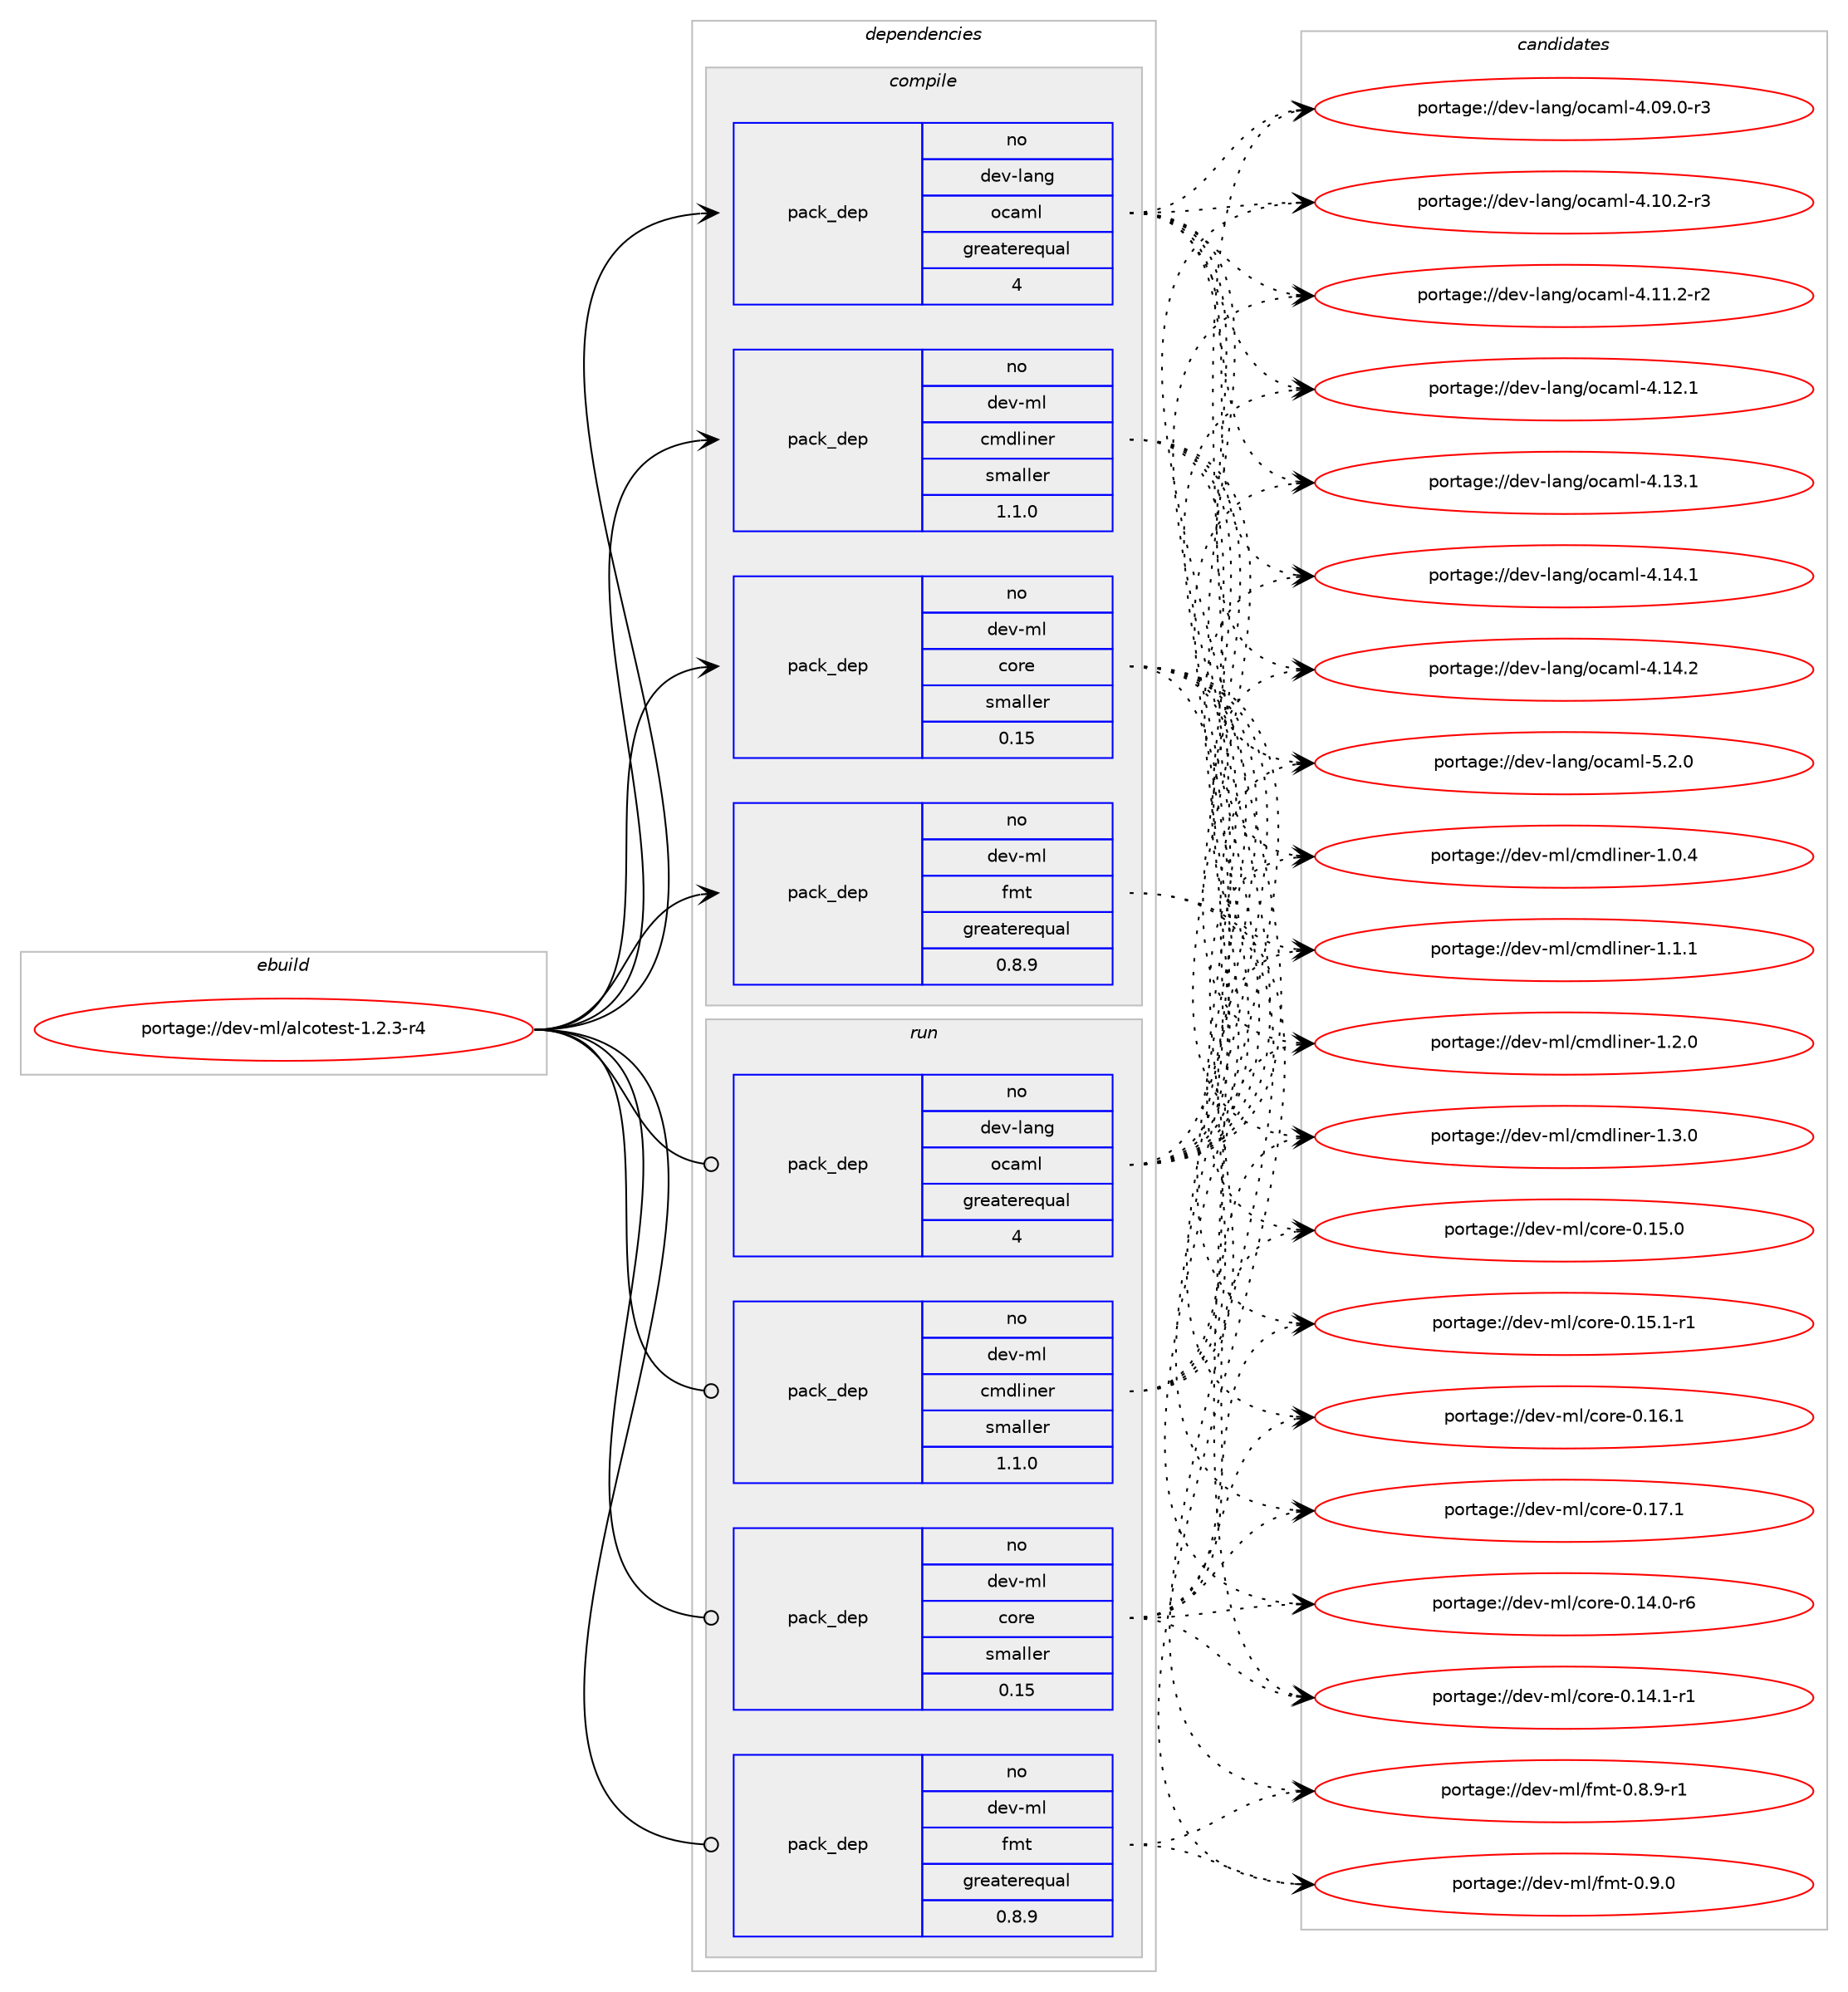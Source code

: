 digraph prolog {

# *************
# Graph options
# *************

newrank=true;
concentrate=true;
compound=true;
graph [rankdir=LR,fontname=Helvetica,fontsize=10,ranksep=1.5];#, ranksep=2.5, nodesep=0.2];
edge  [arrowhead=vee];
node  [fontname=Helvetica,fontsize=10];

# **********
# The ebuild
# **********

subgraph cluster_leftcol {
color=gray;
rank=same;
label=<<i>ebuild</i>>;
id [label="portage://dev-ml/alcotest-1.2.3-r4", color=red, width=4, href="../dev-ml/alcotest-1.2.3-r4.svg"];
}

# ****************
# The dependencies
# ****************

subgraph cluster_midcol {
color=gray;
label=<<i>dependencies</i>>;
subgraph cluster_compile {
fillcolor="#eeeeee";
style=filled;
label=<<i>compile</i>>;
subgraph pack29531 {
dependency59129 [label=<<TABLE BORDER="0" CELLBORDER="1" CELLSPACING="0" CELLPADDING="4" WIDTH="220"><TR><TD ROWSPAN="6" CELLPADDING="30">pack_dep</TD></TR><TR><TD WIDTH="110">no</TD></TR><TR><TD>dev-lang</TD></TR><TR><TD>ocaml</TD></TR><TR><TD>greaterequal</TD></TR><TR><TD>4</TD></TR></TABLE>>, shape=none, color=blue];
}
id:e -> dependency59129:w [weight=20,style="solid",arrowhead="vee"];
# *** BEGIN UNKNOWN DEPENDENCY TYPE (TODO) ***
# id -> package_dependency(portage://dev-ml/alcotest-1.2.3-r4,install,no,dev-ml,astring,none,[,,],any_same_slot,[])
# *** END UNKNOWN DEPENDENCY TYPE (TODO) ***

# *** BEGIN UNKNOWN DEPENDENCY TYPE (TODO) ***
# id -> package_dependency(portage://dev-ml/alcotest-1.2.3-r4,install,no,dev-ml,async_unix,none,[,,],any_same_slot,[])
# *** END UNKNOWN DEPENDENCY TYPE (TODO) ***

subgraph pack29532 {
dependency59130 [label=<<TABLE BORDER="0" CELLBORDER="1" CELLSPACING="0" CELLPADDING="4" WIDTH="220"><TR><TD ROWSPAN="6" CELLPADDING="30">pack_dep</TD></TR><TR><TD WIDTH="110">no</TD></TR><TR><TD>dev-ml</TD></TR><TR><TD>cmdliner</TD></TR><TR><TD>smaller</TD></TR><TR><TD>1.1.0</TD></TR></TABLE>>, shape=none, color=blue];
}
id:e -> dependency59130:w [weight=20,style="solid",arrowhead="vee"];
subgraph pack29533 {
dependency59131 [label=<<TABLE BORDER="0" CELLBORDER="1" CELLSPACING="0" CELLPADDING="4" WIDTH="220"><TR><TD ROWSPAN="6" CELLPADDING="30">pack_dep</TD></TR><TR><TD WIDTH="110">no</TD></TR><TR><TD>dev-ml</TD></TR><TR><TD>core</TD></TR><TR><TD>smaller</TD></TR><TR><TD>0.15</TD></TR></TABLE>>, shape=none, color=blue];
}
id:e -> dependency59131:w [weight=20,style="solid",arrowhead="vee"];
# *** BEGIN UNKNOWN DEPENDENCY TYPE (TODO) ***
# id -> package_dependency(portage://dev-ml/alcotest-1.2.3-r4,install,no,dev-ml,core_kernel,none,[,,],any_same_slot,[])
# *** END UNKNOWN DEPENDENCY TYPE (TODO) ***

# *** BEGIN UNKNOWN DEPENDENCY TYPE (TODO) ***
# id -> package_dependency(portage://dev-ml/alcotest-1.2.3-r4,install,no,dev-ml,dune,none,[,,],any_same_slot,[])
# *** END UNKNOWN DEPENDENCY TYPE (TODO) ***

# *** BEGIN UNKNOWN DEPENDENCY TYPE (TODO) ***
# id -> package_dependency(portage://dev-ml/alcotest-1.2.3-r4,install,no,dev-ml,duration,none,[,,],any_same_slot,[])
# *** END UNKNOWN DEPENDENCY TYPE (TODO) ***

subgraph pack29534 {
dependency59132 [label=<<TABLE BORDER="0" CELLBORDER="1" CELLSPACING="0" CELLPADDING="4" WIDTH="220"><TR><TD ROWSPAN="6" CELLPADDING="30">pack_dep</TD></TR><TR><TD WIDTH="110">no</TD></TR><TR><TD>dev-ml</TD></TR><TR><TD>fmt</TD></TR><TR><TD>greaterequal</TD></TR><TR><TD>0.8.9</TD></TR></TABLE>>, shape=none, color=blue];
}
id:e -> dependency59132:w [weight=20,style="solid",arrowhead="vee"];
# *** BEGIN UNKNOWN DEPENDENCY TYPE (TODO) ***
# id -> package_dependency(portage://dev-ml/alcotest-1.2.3-r4,install,no,dev-ml,logs,none,[,,],any_same_slot,[])
# *** END UNKNOWN DEPENDENCY TYPE (TODO) ***

# *** BEGIN UNKNOWN DEPENDENCY TYPE (TODO) ***
# id -> package_dependency(portage://dev-ml/alcotest-1.2.3-r4,install,no,dev-ml,lwt,none,[,,],any_same_slot,[])
# *** END UNKNOWN DEPENDENCY TYPE (TODO) ***

# *** BEGIN UNKNOWN DEPENDENCY TYPE (TODO) ***
# id -> package_dependency(portage://dev-ml/alcotest-1.2.3-r4,install,no,dev-ml,mirage-clock,none,[,,],any_same_slot,[])
# *** END UNKNOWN DEPENDENCY TYPE (TODO) ***

# *** BEGIN UNKNOWN DEPENDENCY TYPE (TODO) ***
# id -> package_dependency(portage://dev-ml/alcotest-1.2.3-r4,install,no,dev-ml,re,none,[,,],any_same_slot,[])
# *** END UNKNOWN DEPENDENCY TYPE (TODO) ***

# *** BEGIN UNKNOWN DEPENDENCY TYPE (TODO) ***
# id -> package_dependency(portage://dev-ml/alcotest-1.2.3-r4,install,no,dev-ml,result,none,[,,],any_same_slot,[])
# *** END UNKNOWN DEPENDENCY TYPE (TODO) ***

# *** BEGIN UNKNOWN DEPENDENCY TYPE (TODO) ***
# id -> package_dependency(portage://dev-ml/alcotest-1.2.3-r4,install,no,dev-ml,uuidm,none,[,,],any_same_slot,[])
# *** END UNKNOWN DEPENDENCY TYPE (TODO) ***

# *** BEGIN UNKNOWN DEPENDENCY TYPE (TODO) ***
# id -> package_dependency(portage://dev-ml/alcotest-1.2.3-r4,install,no,dev-ml,uutf,none,[,,],any_same_slot,[])
# *** END UNKNOWN DEPENDENCY TYPE (TODO) ***

}
subgraph cluster_compileandrun {
fillcolor="#eeeeee";
style=filled;
label=<<i>compile and run</i>>;
}
subgraph cluster_run {
fillcolor="#eeeeee";
style=filled;
label=<<i>run</i>>;
subgraph pack29535 {
dependency59133 [label=<<TABLE BORDER="0" CELLBORDER="1" CELLSPACING="0" CELLPADDING="4" WIDTH="220"><TR><TD ROWSPAN="6" CELLPADDING="30">pack_dep</TD></TR><TR><TD WIDTH="110">no</TD></TR><TR><TD>dev-lang</TD></TR><TR><TD>ocaml</TD></TR><TR><TD>greaterequal</TD></TR><TR><TD>4</TD></TR></TABLE>>, shape=none, color=blue];
}
id:e -> dependency59133:w [weight=20,style="solid",arrowhead="odot"];
# *** BEGIN UNKNOWN DEPENDENCY TYPE (TODO) ***
# id -> package_dependency(portage://dev-ml/alcotest-1.2.3-r4,run,no,dev-ml,astring,none,[,,],any_same_slot,[])
# *** END UNKNOWN DEPENDENCY TYPE (TODO) ***

# *** BEGIN UNKNOWN DEPENDENCY TYPE (TODO) ***
# id -> package_dependency(portage://dev-ml/alcotest-1.2.3-r4,run,no,dev-ml,async_unix,none,[,,],any_same_slot,[])
# *** END UNKNOWN DEPENDENCY TYPE (TODO) ***

subgraph pack29536 {
dependency59134 [label=<<TABLE BORDER="0" CELLBORDER="1" CELLSPACING="0" CELLPADDING="4" WIDTH="220"><TR><TD ROWSPAN="6" CELLPADDING="30">pack_dep</TD></TR><TR><TD WIDTH="110">no</TD></TR><TR><TD>dev-ml</TD></TR><TR><TD>cmdliner</TD></TR><TR><TD>smaller</TD></TR><TR><TD>1.1.0</TD></TR></TABLE>>, shape=none, color=blue];
}
id:e -> dependency59134:w [weight=20,style="solid",arrowhead="odot"];
subgraph pack29537 {
dependency59135 [label=<<TABLE BORDER="0" CELLBORDER="1" CELLSPACING="0" CELLPADDING="4" WIDTH="220"><TR><TD ROWSPAN="6" CELLPADDING="30">pack_dep</TD></TR><TR><TD WIDTH="110">no</TD></TR><TR><TD>dev-ml</TD></TR><TR><TD>core</TD></TR><TR><TD>smaller</TD></TR><TR><TD>0.15</TD></TR></TABLE>>, shape=none, color=blue];
}
id:e -> dependency59135:w [weight=20,style="solid",arrowhead="odot"];
# *** BEGIN UNKNOWN DEPENDENCY TYPE (TODO) ***
# id -> package_dependency(portage://dev-ml/alcotest-1.2.3-r4,run,no,dev-ml,core_kernel,none,[,,],any_same_slot,[])
# *** END UNKNOWN DEPENDENCY TYPE (TODO) ***

# *** BEGIN UNKNOWN DEPENDENCY TYPE (TODO) ***
# id -> package_dependency(portage://dev-ml/alcotest-1.2.3-r4,run,no,dev-ml,dune,none,[,,],any_same_slot,[])
# *** END UNKNOWN DEPENDENCY TYPE (TODO) ***

# *** BEGIN UNKNOWN DEPENDENCY TYPE (TODO) ***
# id -> package_dependency(portage://dev-ml/alcotest-1.2.3-r4,run,no,dev-ml,duration,none,[,,],any_same_slot,[])
# *** END UNKNOWN DEPENDENCY TYPE (TODO) ***

subgraph pack29538 {
dependency59136 [label=<<TABLE BORDER="0" CELLBORDER="1" CELLSPACING="0" CELLPADDING="4" WIDTH="220"><TR><TD ROWSPAN="6" CELLPADDING="30">pack_dep</TD></TR><TR><TD WIDTH="110">no</TD></TR><TR><TD>dev-ml</TD></TR><TR><TD>fmt</TD></TR><TR><TD>greaterequal</TD></TR><TR><TD>0.8.9</TD></TR></TABLE>>, shape=none, color=blue];
}
id:e -> dependency59136:w [weight=20,style="solid",arrowhead="odot"];
# *** BEGIN UNKNOWN DEPENDENCY TYPE (TODO) ***
# id -> package_dependency(portage://dev-ml/alcotest-1.2.3-r4,run,no,dev-ml,logs,none,[,,],any_same_slot,[])
# *** END UNKNOWN DEPENDENCY TYPE (TODO) ***

# *** BEGIN UNKNOWN DEPENDENCY TYPE (TODO) ***
# id -> package_dependency(portage://dev-ml/alcotest-1.2.3-r4,run,no,dev-ml,lwt,none,[,,],any_same_slot,[])
# *** END UNKNOWN DEPENDENCY TYPE (TODO) ***

# *** BEGIN UNKNOWN DEPENDENCY TYPE (TODO) ***
# id -> package_dependency(portage://dev-ml/alcotest-1.2.3-r4,run,no,dev-ml,mirage-clock,none,[,,],any_same_slot,[])
# *** END UNKNOWN DEPENDENCY TYPE (TODO) ***

# *** BEGIN UNKNOWN DEPENDENCY TYPE (TODO) ***
# id -> package_dependency(portage://dev-ml/alcotest-1.2.3-r4,run,no,dev-ml,re,none,[,,],any_same_slot,[])
# *** END UNKNOWN DEPENDENCY TYPE (TODO) ***

# *** BEGIN UNKNOWN DEPENDENCY TYPE (TODO) ***
# id -> package_dependency(portage://dev-ml/alcotest-1.2.3-r4,run,no,dev-ml,result,none,[,,],any_same_slot,[])
# *** END UNKNOWN DEPENDENCY TYPE (TODO) ***

# *** BEGIN UNKNOWN DEPENDENCY TYPE (TODO) ***
# id -> package_dependency(portage://dev-ml/alcotest-1.2.3-r4,run,no,dev-ml,uuidm,none,[,,],any_same_slot,[])
# *** END UNKNOWN DEPENDENCY TYPE (TODO) ***

# *** BEGIN UNKNOWN DEPENDENCY TYPE (TODO) ***
# id -> package_dependency(portage://dev-ml/alcotest-1.2.3-r4,run,no,dev-ml,uutf,none,[,,],any_same_slot,[])
# *** END UNKNOWN DEPENDENCY TYPE (TODO) ***

}
}

# **************
# The candidates
# **************

subgraph cluster_choices {
rank=same;
color=gray;
label=<<i>candidates</i>>;

subgraph choice29531 {
color=black;
nodesep=1;
choice1001011184510897110103471119997109108455246485746484511451 [label="portage://dev-lang/ocaml-4.09.0-r3", color=red, width=4,href="../dev-lang/ocaml-4.09.0-r3.svg"];
choice1001011184510897110103471119997109108455246494846504511451 [label="portage://dev-lang/ocaml-4.10.2-r3", color=red, width=4,href="../dev-lang/ocaml-4.10.2-r3.svg"];
choice1001011184510897110103471119997109108455246494946504511450 [label="portage://dev-lang/ocaml-4.11.2-r2", color=red, width=4,href="../dev-lang/ocaml-4.11.2-r2.svg"];
choice100101118451089711010347111999710910845524649504649 [label="portage://dev-lang/ocaml-4.12.1", color=red, width=4,href="../dev-lang/ocaml-4.12.1.svg"];
choice100101118451089711010347111999710910845524649514649 [label="portage://dev-lang/ocaml-4.13.1", color=red, width=4,href="../dev-lang/ocaml-4.13.1.svg"];
choice100101118451089711010347111999710910845524649524649 [label="portage://dev-lang/ocaml-4.14.1", color=red, width=4,href="../dev-lang/ocaml-4.14.1.svg"];
choice100101118451089711010347111999710910845524649524650 [label="portage://dev-lang/ocaml-4.14.2", color=red, width=4,href="../dev-lang/ocaml-4.14.2.svg"];
choice1001011184510897110103471119997109108455346504648 [label="portage://dev-lang/ocaml-5.2.0", color=red, width=4,href="../dev-lang/ocaml-5.2.0.svg"];
dependency59129:e -> choice1001011184510897110103471119997109108455246485746484511451:w [style=dotted,weight="100"];
dependency59129:e -> choice1001011184510897110103471119997109108455246494846504511451:w [style=dotted,weight="100"];
dependency59129:e -> choice1001011184510897110103471119997109108455246494946504511450:w [style=dotted,weight="100"];
dependency59129:e -> choice100101118451089711010347111999710910845524649504649:w [style=dotted,weight="100"];
dependency59129:e -> choice100101118451089711010347111999710910845524649514649:w [style=dotted,weight="100"];
dependency59129:e -> choice100101118451089711010347111999710910845524649524649:w [style=dotted,weight="100"];
dependency59129:e -> choice100101118451089711010347111999710910845524649524650:w [style=dotted,weight="100"];
dependency59129:e -> choice1001011184510897110103471119997109108455346504648:w [style=dotted,weight="100"];
}
subgraph choice29532 {
color=black;
nodesep=1;
choice100101118451091084799109100108105110101114454946484652 [label="portage://dev-ml/cmdliner-1.0.4", color=red, width=4,href="../dev-ml/cmdliner-1.0.4.svg"];
choice100101118451091084799109100108105110101114454946494649 [label="portage://dev-ml/cmdliner-1.1.1", color=red, width=4,href="../dev-ml/cmdliner-1.1.1.svg"];
choice100101118451091084799109100108105110101114454946504648 [label="portage://dev-ml/cmdliner-1.2.0", color=red, width=4,href="../dev-ml/cmdliner-1.2.0.svg"];
choice100101118451091084799109100108105110101114454946514648 [label="portage://dev-ml/cmdliner-1.3.0", color=red, width=4,href="../dev-ml/cmdliner-1.3.0.svg"];
dependency59130:e -> choice100101118451091084799109100108105110101114454946484652:w [style=dotted,weight="100"];
dependency59130:e -> choice100101118451091084799109100108105110101114454946494649:w [style=dotted,weight="100"];
dependency59130:e -> choice100101118451091084799109100108105110101114454946504648:w [style=dotted,weight="100"];
dependency59130:e -> choice100101118451091084799109100108105110101114454946514648:w [style=dotted,weight="100"];
}
subgraph choice29533 {
color=black;
nodesep=1;
choice100101118451091084799111114101454846495246484511454 [label="portage://dev-ml/core-0.14.0-r6", color=red, width=4,href="../dev-ml/core-0.14.0-r6.svg"];
choice100101118451091084799111114101454846495246494511449 [label="portage://dev-ml/core-0.14.1-r1", color=red, width=4,href="../dev-ml/core-0.14.1-r1.svg"];
choice10010111845109108479911111410145484649534648 [label="portage://dev-ml/core-0.15.0", color=red, width=4,href="../dev-ml/core-0.15.0.svg"];
choice100101118451091084799111114101454846495346494511449 [label="portage://dev-ml/core-0.15.1-r1", color=red, width=4,href="../dev-ml/core-0.15.1-r1.svg"];
choice10010111845109108479911111410145484649544649 [label="portage://dev-ml/core-0.16.1", color=red, width=4,href="../dev-ml/core-0.16.1.svg"];
choice10010111845109108479911111410145484649554649 [label="portage://dev-ml/core-0.17.1", color=red, width=4,href="../dev-ml/core-0.17.1.svg"];
dependency59131:e -> choice100101118451091084799111114101454846495246484511454:w [style=dotted,weight="100"];
dependency59131:e -> choice100101118451091084799111114101454846495246494511449:w [style=dotted,weight="100"];
dependency59131:e -> choice10010111845109108479911111410145484649534648:w [style=dotted,weight="100"];
dependency59131:e -> choice100101118451091084799111114101454846495346494511449:w [style=dotted,weight="100"];
dependency59131:e -> choice10010111845109108479911111410145484649544649:w [style=dotted,weight="100"];
dependency59131:e -> choice10010111845109108479911111410145484649554649:w [style=dotted,weight="100"];
}
subgraph choice29534 {
color=black;
nodesep=1;
choice10010111845109108471021091164548465646574511449 [label="portage://dev-ml/fmt-0.8.9-r1", color=red, width=4,href="../dev-ml/fmt-0.8.9-r1.svg"];
choice1001011184510910847102109116454846574648 [label="portage://dev-ml/fmt-0.9.0", color=red, width=4,href="../dev-ml/fmt-0.9.0.svg"];
dependency59132:e -> choice10010111845109108471021091164548465646574511449:w [style=dotted,weight="100"];
dependency59132:e -> choice1001011184510910847102109116454846574648:w [style=dotted,weight="100"];
}
subgraph choice29535 {
color=black;
nodesep=1;
choice1001011184510897110103471119997109108455246485746484511451 [label="portage://dev-lang/ocaml-4.09.0-r3", color=red, width=4,href="../dev-lang/ocaml-4.09.0-r3.svg"];
choice1001011184510897110103471119997109108455246494846504511451 [label="portage://dev-lang/ocaml-4.10.2-r3", color=red, width=4,href="../dev-lang/ocaml-4.10.2-r3.svg"];
choice1001011184510897110103471119997109108455246494946504511450 [label="portage://dev-lang/ocaml-4.11.2-r2", color=red, width=4,href="../dev-lang/ocaml-4.11.2-r2.svg"];
choice100101118451089711010347111999710910845524649504649 [label="portage://dev-lang/ocaml-4.12.1", color=red, width=4,href="../dev-lang/ocaml-4.12.1.svg"];
choice100101118451089711010347111999710910845524649514649 [label="portage://dev-lang/ocaml-4.13.1", color=red, width=4,href="../dev-lang/ocaml-4.13.1.svg"];
choice100101118451089711010347111999710910845524649524649 [label="portage://dev-lang/ocaml-4.14.1", color=red, width=4,href="../dev-lang/ocaml-4.14.1.svg"];
choice100101118451089711010347111999710910845524649524650 [label="portage://dev-lang/ocaml-4.14.2", color=red, width=4,href="../dev-lang/ocaml-4.14.2.svg"];
choice1001011184510897110103471119997109108455346504648 [label="portage://dev-lang/ocaml-5.2.0", color=red, width=4,href="../dev-lang/ocaml-5.2.0.svg"];
dependency59133:e -> choice1001011184510897110103471119997109108455246485746484511451:w [style=dotted,weight="100"];
dependency59133:e -> choice1001011184510897110103471119997109108455246494846504511451:w [style=dotted,weight="100"];
dependency59133:e -> choice1001011184510897110103471119997109108455246494946504511450:w [style=dotted,weight="100"];
dependency59133:e -> choice100101118451089711010347111999710910845524649504649:w [style=dotted,weight="100"];
dependency59133:e -> choice100101118451089711010347111999710910845524649514649:w [style=dotted,weight="100"];
dependency59133:e -> choice100101118451089711010347111999710910845524649524649:w [style=dotted,weight="100"];
dependency59133:e -> choice100101118451089711010347111999710910845524649524650:w [style=dotted,weight="100"];
dependency59133:e -> choice1001011184510897110103471119997109108455346504648:w [style=dotted,weight="100"];
}
subgraph choice29536 {
color=black;
nodesep=1;
choice100101118451091084799109100108105110101114454946484652 [label="portage://dev-ml/cmdliner-1.0.4", color=red, width=4,href="../dev-ml/cmdliner-1.0.4.svg"];
choice100101118451091084799109100108105110101114454946494649 [label="portage://dev-ml/cmdliner-1.1.1", color=red, width=4,href="../dev-ml/cmdliner-1.1.1.svg"];
choice100101118451091084799109100108105110101114454946504648 [label="portage://dev-ml/cmdliner-1.2.0", color=red, width=4,href="../dev-ml/cmdliner-1.2.0.svg"];
choice100101118451091084799109100108105110101114454946514648 [label="portage://dev-ml/cmdliner-1.3.0", color=red, width=4,href="../dev-ml/cmdliner-1.3.0.svg"];
dependency59134:e -> choice100101118451091084799109100108105110101114454946484652:w [style=dotted,weight="100"];
dependency59134:e -> choice100101118451091084799109100108105110101114454946494649:w [style=dotted,weight="100"];
dependency59134:e -> choice100101118451091084799109100108105110101114454946504648:w [style=dotted,weight="100"];
dependency59134:e -> choice100101118451091084799109100108105110101114454946514648:w [style=dotted,weight="100"];
}
subgraph choice29537 {
color=black;
nodesep=1;
choice100101118451091084799111114101454846495246484511454 [label="portage://dev-ml/core-0.14.0-r6", color=red, width=4,href="../dev-ml/core-0.14.0-r6.svg"];
choice100101118451091084799111114101454846495246494511449 [label="portage://dev-ml/core-0.14.1-r1", color=red, width=4,href="../dev-ml/core-0.14.1-r1.svg"];
choice10010111845109108479911111410145484649534648 [label="portage://dev-ml/core-0.15.0", color=red, width=4,href="../dev-ml/core-0.15.0.svg"];
choice100101118451091084799111114101454846495346494511449 [label="portage://dev-ml/core-0.15.1-r1", color=red, width=4,href="../dev-ml/core-0.15.1-r1.svg"];
choice10010111845109108479911111410145484649544649 [label="portage://dev-ml/core-0.16.1", color=red, width=4,href="../dev-ml/core-0.16.1.svg"];
choice10010111845109108479911111410145484649554649 [label="portage://dev-ml/core-0.17.1", color=red, width=4,href="../dev-ml/core-0.17.1.svg"];
dependency59135:e -> choice100101118451091084799111114101454846495246484511454:w [style=dotted,weight="100"];
dependency59135:e -> choice100101118451091084799111114101454846495246494511449:w [style=dotted,weight="100"];
dependency59135:e -> choice10010111845109108479911111410145484649534648:w [style=dotted,weight="100"];
dependency59135:e -> choice100101118451091084799111114101454846495346494511449:w [style=dotted,weight="100"];
dependency59135:e -> choice10010111845109108479911111410145484649544649:w [style=dotted,weight="100"];
dependency59135:e -> choice10010111845109108479911111410145484649554649:w [style=dotted,weight="100"];
}
subgraph choice29538 {
color=black;
nodesep=1;
choice10010111845109108471021091164548465646574511449 [label="portage://dev-ml/fmt-0.8.9-r1", color=red, width=4,href="../dev-ml/fmt-0.8.9-r1.svg"];
choice1001011184510910847102109116454846574648 [label="portage://dev-ml/fmt-0.9.0", color=red, width=4,href="../dev-ml/fmt-0.9.0.svg"];
dependency59136:e -> choice10010111845109108471021091164548465646574511449:w [style=dotted,weight="100"];
dependency59136:e -> choice1001011184510910847102109116454846574648:w [style=dotted,weight="100"];
}
}

}
